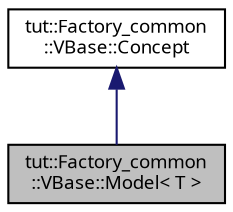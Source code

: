 digraph "tut::Factory_common::VBase::Model&lt; T &gt;"
{
 // INTERACTIVE_SVG=YES
  bgcolor="transparent";
  edge [fontname="sans-serif",fontsize="9",labelfontname="sans-serif",labelfontsize="9"];
  node [fontname="sans-serif",fontsize="9",shape=record];
  Node1 [label="tut::Factory_common\l::VBase::Model\< T \>",height=0.2,width=0.4,color="black", fillcolor="grey75", style="filled", fontcolor="black"];
  Node2 -> Node1 [dir="back",color="midnightblue",fontsize="9",style="solid",fontname="sans-serif"];
  Node2 [label="tut::Factory_common\l::VBase::Concept",height=0.2,width=0.4,color="black",URL="$structtut_1_1_factory__common_1_1_v_base_1_1_concept.html"];
}
